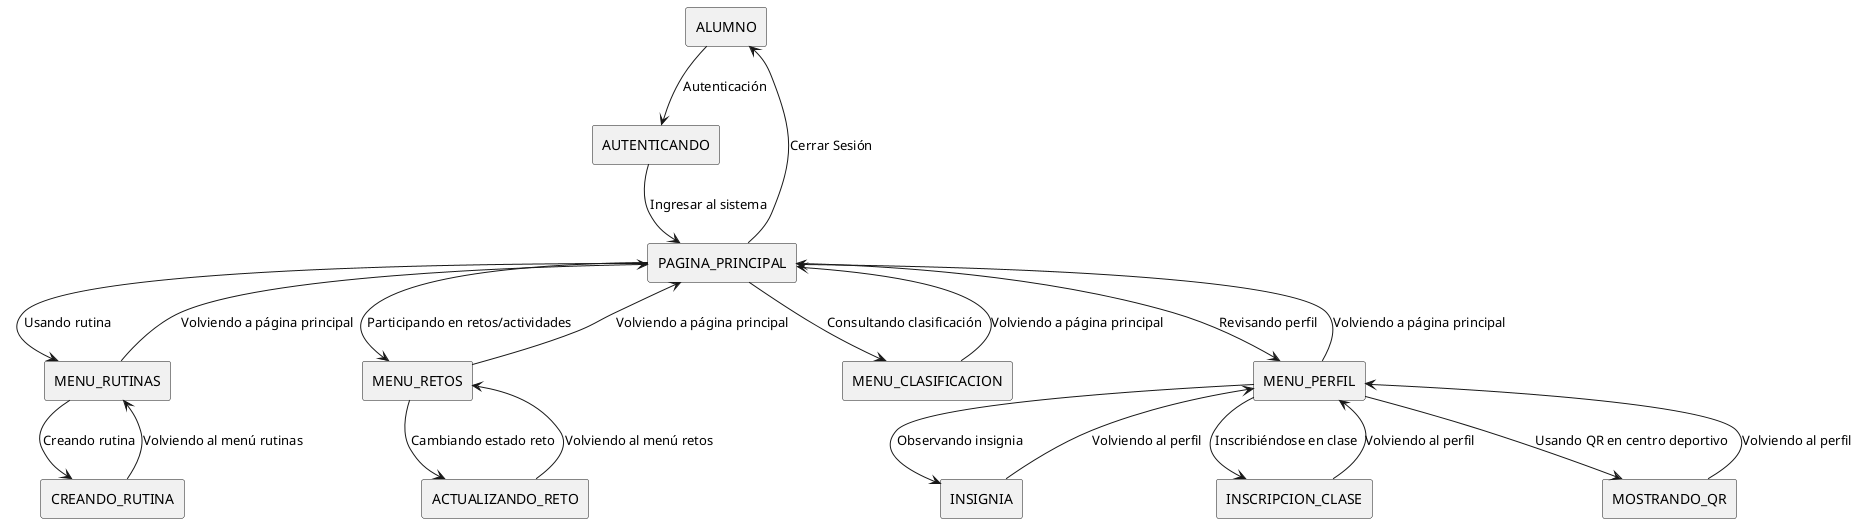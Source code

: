 @startuml AlumnosCasosDeUso
!define RECTANGLE(x) rectangle x

RECTANGLE(ALUMNO)
RECTANGLE(AUTENTICANDO)
RECTANGLE(PAGINA_PRINCIPAL)
RECTANGLE(MENU_RUTINAS)
RECTANGLE(MENU_RETOS)
RECTANGLE(MENU_CLASIFICACION)
RECTANGLE(MENU_PERFIL)
RECTANGLE(INSIGNIA)
RECTANGLE(INSCRIPCION_CLASE)
RECTANGLE(MOSTRANDO_QR)

RECTANGLE(ACTUALIZANDO_RETO)
RECTANGLE(CREANDO_RUTINA)


ALUMNO --> AUTENTICANDO : Autenticación
AUTENTICANDO --> PAGINA_PRINCIPAL : Ingresar al sistema
PAGINA_PRINCIPAL --> ALUMNO : Cerrar Sesión

PAGINA_PRINCIPAL --> MENU_RUTINAS : Usando rutina
PAGINA_PRINCIPAL --> MENU_RETOS : Participando en retos/actividades
PAGINA_PRINCIPAL --> MENU_CLASIFICACION : Consultando clasificación
PAGINA_PRINCIPAL --> MENU_PERFIL : Revisando perfil

MENU_PERFIL --> INSIGNIA : Observando insignia
MENU_PERFIL --> INSCRIPCION_CLASE : Inscribiéndose en clase
MENU_PERFIL --> MOSTRANDO_QR : Usando QR en centro deportivo

MENU_RETOS --> ACTUALIZANDO_RETO : Cambiando estado reto



ACTUALIZANDO_RETO --> MENU_RETOS : Volviendo al menú retos


MENU_RUTINAS --> CREANDO_RUTINA : Creando rutina
CREANDO_RUTINA --> MENU_RUTINAS : Volviendo al menú rutinas

MENU_RUTINAS --> PAGINA_PRINCIPAL : Volviendo a página principal
MENU_RETOS --> PAGINA_PRINCIPAL : Volviendo a página principal
MENU_CLASIFICACION --> PAGINA_PRINCIPAL : Volviendo a página principal
MENU_PERFIL --> PAGINA_PRINCIPAL : Volviendo a página principal

INSIGNIA --> MENU_PERFIL : Volviendo al perfil
INSCRIPCION_CLASE --> MENU_PERFIL : Volviendo al perfil
MOSTRANDO_QR --> MENU_PERFIL : Volviendo al perfil
@enduml
